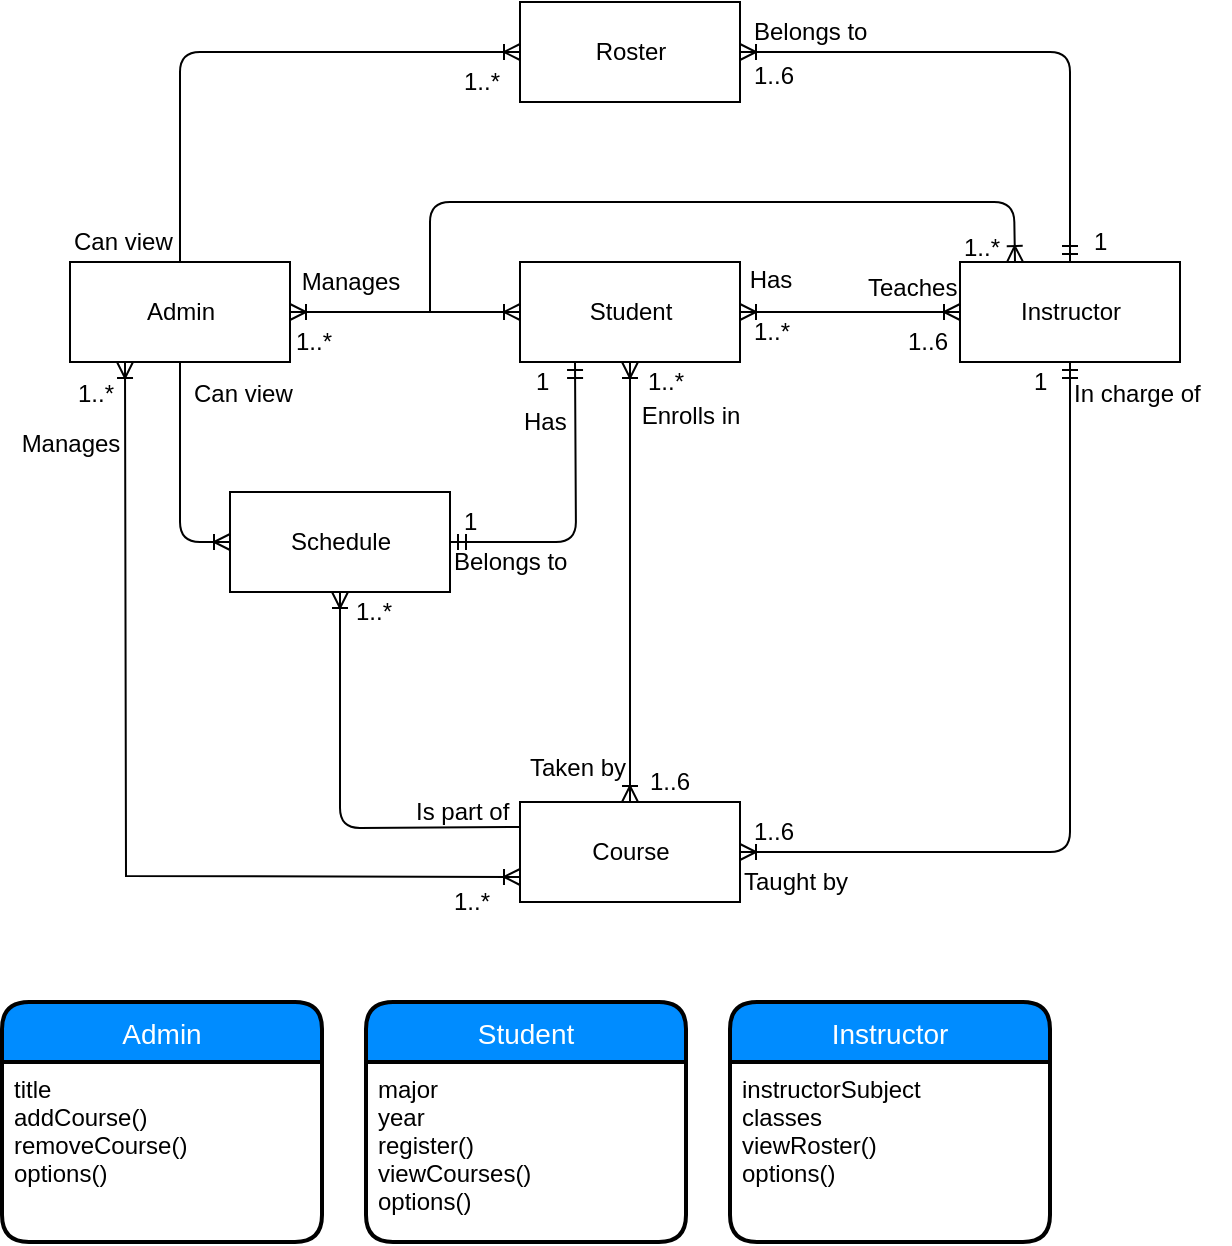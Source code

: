 <mxfile version="10.8.7" type="device"><diagram id="CoY9qExb8w0Gd879pqAM" name="Page-1"><mxGraphModel dx="731" dy="608" grid="1" gridSize="10" guides="1" tooltips="1" connect="1" arrows="1" fold="1" page="1" pageScale="1" pageWidth="850" pageHeight="1100" math="0" shadow="0"><root><mxCell id="0"/><mxCell id="1" parent="0"/><mxCell id="TXNh7j6LiWCFXK88GXu2-2" value="Student" style="html=1;" parent="1" vertex="1"><mxGeometry x="285" y="190" width="110" height="50" as="geometry"/></mxCell><mxCell id="TXNh7j6LiWCFXK88GXu2-3" value="Course&lt;br&gt;" style="html=1;" parent="1" vertex="1"><mxGeometry x="285" y="460" width="110" height="50" as="geometry"/></mxCell><mxCell id="TXNh7j6LiWCFXK88GXu2-4" value="" style="fontSize=12;html=1;endArrow=ERoneToMany;startArrow=ERoneToMany;rounded=0;entryX=0.5;entryY=1;entryDx=0;entryDy=0;exitX=0.5;exitY=0;exitDx=0;exitDy=0;" parent="1" source="TXNh7j6LiWCFXK88GXu2-3" target="TXNh7j6LiWCFXK88GXu2-2" edge="1"><mxGeometry width="100" height="100" relative="1" as="geometry"><mxPoint x="155" y="375" as="sourcePoint"/><mxPoint x="255" y="275" as="targetPoint"/></mxGeometry></mxCell><mxCell id="TXNh7j6LiWCFXK88GXu2-9" value="Enrolls in" style="text;html=1;resizable=0;points=[];align=center;verticalAlign=middle;labelBackgroundColor=#ffffff;" parent="TXNh7j6LiWCFXK88GXu2-4" vertex="1" connectable="0"><mxGeometry x="0.597" y="-3" relative="1" as="geometry"><mxPoint x="27" y="-18" as="offset"/></mxGeometry></mxCell><mxCell id="TXNh7j6LiWCFXK88GXu2-5" value="Instructor&lt;br&gt;" style="html=1;" parent="1" vertex="1"><mxGeometry x="505" y="190" width="110" height="50" as="geometry"/></mxCell><mxCell id="TXNh7j6LiWCFXK88GXu2-6" value="" style="fontSize=12;html=1;endArrow=ERoneToMany;startArrow=ERoneToMany;rounded=0;entryX=1;entryY=0.5;entryDx=0;entryDy=0;exitX=0;exitY=0.5;exitDx=0;exitDy=0;" parent="1" source="TXNh7j6LiWCFXK88GXu2-5" target="TXNh7j6LiWCFXK88GXu2-2" edge="1"><mxGeometry width="100" height="100" relative="1" as="geometry"><mxPoint x="460" y="310" as="sourcePoint"/><mxPoint x="460" y="215" as="targetPoint"/></mxGeometry></mxCell><mxCell id="TXNh7j6LiWCFXK88GXu2-15" value="Has" style="text;html=1;resizable=0;points=[];align=center;verticalAlign=middle;labelBackgroundColor=#ffffff;" parent="TXNh7j6LiWCFXK88GXu2-6" vertex="1" connectable="0"><mxGeometry x="0.743" y="4" relative="1" as="geometry"><mxPoint x="1" y="-20" as="offset"/></mxGeometry></mxCell><mxCell id="TXNh7j6LiWCFXK88GXu2-7" value="" style="fontSize=12;html=1;endArrow=ERoneToMany;startArrow=ERmandOne;exitX=0.5;exitY=1;exitDx=0;exitDy=0;entryX=1;entryY=0.5;entryDx=0;entryDy=0;" parent="1" source="TXNh7j6LiWCFXK88GXu2-5" target="TXNh7j6LiWCFXK88GXu2-3" edge="1"><mxGeometry width="100" height="100" relative="1" as="geometry"><mxPoint x="490" y="390" as="sourcePoint"/><mxPoint x="560" y="360" as="targetPoint"/><Array as="points"><mxPoint x="560" y="485"/></Array></mxGeometry></mxCell><mxCell id="TXNh7j6LiWCFXK88GXu2-8" value="Admin&lt;br&gt;" style="html=1;" parent="1" vertex="1"><mxGeometry x="60" y="190" width="110" height="50" as="geometry"/></mxCell><mxCell id="TXNh7j6LiWCFXK88GXu2-10" value="Taken by" style="text;html=1;resizable=0;points=[];autosize=1;align=left;verticalAlign=top;spacingTop=-4;" parent="1" vertex="1"><mxGeometry x="288" y="433" width="60" height="20" as="geometry"/></mxCell><mxCell id="TXNh7j6LiWCFXK88GXu2-11" value="Taught by" style="text;html=1;resizable=0;points=[];autosize=1;align=left;verticalAlign=top;spacingTop=-4;" parent="1" vertex="1"><mxGeometry x="395" y="490" width="70" height="20" as="geometry"/></mxCell><mxCell id="TXNh7j6LiWCFXK88GXu2-13" value="In charge of" style="text;html=1;resizable=0;points=[];autosize=1;align=left;verticalAlign=top;spacingTop=-4;" parent="1" vertex="1"><mxGeometry x="560" y="246" width="80" height="20" as="geometry"/></mxCell><mxCell id="TXNh7j6LiWCFXK88GXu2-14" value="Teaches" style="text;html=1;resizable=0;points=[];autosize=1;align=left;verticalAlign=top;spacingTop=-4;" parent="1" vertex="1"><mxGeometry x="457" y="193" width="60" height="20" as="geometry"/></mxCell><mxCell id="TXNh7j6LiWCFXK88GXu2-16" value="" style="fontSize=12;html=1;endArrow=ERoneToMany;startArrow=ERoneToMany;rounded=0;entryX=1;entryY=0.5;entryDx=0;entryDy=0;exitX=0;exitY=0.5;exitDx=0;exitDy=0;" parent="1" source="TXNh7j6LiWCFXK88GXu2-2" target="TXNh7j6LiWCFXK88GXu2-8" edge="1"><mxGeometry width="100" height="100" relative="1" as="geometry"><mxPoint x="220" y="325" as="sourcePoint"/><mxPoint x="220" y="230" as="targetPoint"/></mxGeometry></mxCell><mxCell id="TXNh7j6LiWCFXK88GXu2-17" value="Manages" style="text;html=1;resizable=0;points=[];align=center;verticalAlign=middle;labelBackgroundColor=#ffffff;" parent="TXNh7j6LiWCFXK88GXu2-16" vertex="1" connectable="0"><mxGeometry x="0.597" y="-3" relative="1" as="geometry"><mxPoint x="7" y="-12" as="offset"/></mxGeometry></mxCell><mxCell id="TXNh7j6LiWCFXK88GXu2-18" value="" style="fontSize=12;html=1;endArrow=ERoneToMany;startArrow=ERoneToMany;rounded=0;exitX=0;exitY=0.75;exitDx=0;exitDy=0;entryX=0.25;entryY=1;entryDx=0;entryDy=0;" parent="1" source="TXNh7j6LiWCFXK88GXu2-3" target="TXNh7j6LiWCFXK88GXu2-8" edge="1"><mxGeometry width="100" height="100" relative="1" as="geometry"><mxPoint x="130" y="385" as="sourcePoint"/><mxPoint x="50" y="270" as="targetPoint"/><Array as="points"><mxPoint x="88" y="497"/></Array></mxGeometry></mxCell><mxCell id="TXNh7j6LiWCFXK88GXu2-19" value="Manages&lt;br&gt;" style="text;html=1;resizable=0;points=[];align=center;verticalAlign=middle;labelBackgroundColor=#ffffff;" parent="TXNh7j6LiWCFXK88GXu2-18" vertex="1" connectable="0"><mxGeometry x="0.597" y="-3" relative="1" as="geometry"><mxPoint x="-31" y="-51" as="offset"/></mxGeometry></mxCell><mxCell id="TXNh7j6LiWCFXK88GXu2-21" value="Roster&lt;br&gt;" style="html=1;" parent="1" vertex="1"><mxGeometry x="285" y="60" width="110" height="50" as="geometry"/></mxCell><mxCell id="TXNh7j6LiWCFXK88GXu2-23" value="Has" style="text;html=1;resizable=0;points=[];autosize=1;align=left;verticalAlign=top;spacingTop=-4;" parent="1" vertex="1"><mxGeometry x="285" y="260" width="40" height="20" as="geometry"/></mxCell><mxCell id="TXNh7j6LiWCFXK88GXu2-24" value="Belongs to" style="text;html=1;resizable=0;points=[];autosize=1;align=left;verticalAlign=top;spacingTop=-4;" parent="1" vertex="1"><mxGeometry x="250" y="330" width="70" height="20" as="geometry"/></mxCell><mxCell id="TXNh7j6LiWCFXK88GXu2-25" value="" style="fontSize=12;html=1;endArrow=ERoneToMany;entryX=0;entryY=0.5;entryDx=0;entryDy=0;exitX=0.5;exitY=0;exitDx=0;exitDy=0;" parent="1" source="TXNh7j6LiWCFXK88GXu2-8" target="TXNh7j6LiWCFXK88GXu2-21" edge="1"><mxGeometry width="100" height="100" relative="1" as="geometry"><mxPoint x="80" y="135" as="sourcePoint"/><mxPoint x="180" y="35" as="targetPoint"/><Array as="points"><mxPoint x="115" y="85"/></Array></mxGeometry></mxCell><mxCell id="TXNh7j6LiWCFXK88GXu2-26" value="Can view" style="text;html=1;resizable=0;points=[];autosize=1;align=left;verticalAlign=top;spacingTop=-4;" parent="1" vertex="1"><mxGeometry x="60" y="170" width="60" height="20" as="geometry"/></mxCell><mxCell id="TXNh7j6LiWCFXK88GXu2-28" value="" style="fontSize=12;html=1;endArrow=ERmandOne;startArrow=ERoneToMany;exitX=1;exitY=0.5;exitDx=0;exitDy=0;entryX=0.5;entryY=0;entryDx=0;entryDy=0;startFill=0;" parent="1" source="TXNh7j6LiWCFXK88GXu2-21" target="TXNh7j6LiWCFXK88GXu2-5" edge="1"><mxGeometry width="100" height="100" relative="1" as="geometry"><mxPoint x="560" y="90" as="sourcePoint"/><mxPoint x="560" y="170" as="targetPoint"/><Array as="points"><mxPoint x="560" y="85"/></Array></mxGeometry></mxCell><mxCell id="TXNh7j6LiWCFXK88GXu2-29" value="Belongs to" style="text;html=1;resizable=0;points=[];autosize=1;align=left;verticalAlign=top;spacingTop=-4;" parent="1" vertex="1"><mxGeometry x="400" y="65" width="70" height="20" as="geometry"/></mxCell><mxCell id="TXNh7j6LiWCFXK88GXu2-30" value="1" style="text;html=1;resizable=0;points=[];autosize=1;align=left;verticalAlign=top;spacingTop=-4;" parent="1" vertex="1"><mxGeometry x="570" y="170" width="20" height="20" as="geometry"/></mxCell><mxCell id="TXNh7j6LiWCFXK88GXu2-32" value="Schedule" style="html=1;" parent="1" vertex="1"><mxGeometry x="140" y="305" width="110" height="50" as="geometry"/></mxCell><mxCell id="TXNh7j6LiWCFXK88GXu2-34" value="" style="fontSize=12;html=1;endArrow=ERmandOne;startArrow=ERmandOne;entryX=0.25;entryY=1;entryDx=0;entryDy=0;exitX=1;exitY=0.5;exitDx=0;exitDy=0;" parent="1" source="TXNh7j6LiWCFXK88GXu2-32" target="TXNh7j6LiWCFXK88GXu2-2" edge="1"><mxGeometry width="100" height="100" relative="1" as="geometry"><mxPoint x="60" y="630" as="sourcePoint"/><mxPoint x="160" y="530" as="targetPoint"/><Array as="points"><mxPoint x="313" y="330"/></Array></mxGeometry></mxCell><mxCell id="TXNh7j6LiWCFXK88GXu2-35" value="" style="fontSize=12;html=1;endArrow=ERoneToMany;entryX=0;entryY=0.5;entryDx=0;entryDy=0;exitX=0.5;exitY=1;exitDx=0;exitDy=0;" parent="1" source="TXNh7j6LiWCFXK88GXu2-8" target="TXNh7j6LiWCFXK88GXu2-32" edge="1"><mxGeometry width="100" height="100" relative="1" as="geometry"><mxPoint x="110" y="392.5" as="sourcePoint"/><mxPoint x="280" y="287.5" as="targetPoint"/><Array as="points"><mxPoint x="115" y="330"/></Array></mxGeometry></mxCell><mxCell id="TXNh7j6LiWCFXK88GXu2-36" value="Can view" style="text;html=1;resizable=0;points=[];autosize=1;align=left;verticalAlign=top;spacingTop=-4;" parent="1" vertex="1"><mxGeometry x="120" y="246" width="60" height="20" as="geometry"/></mxCell><mxCell id="TXNh7j6LiWCFXK88GXu2-37" value="" style="fontSize=12;html=1;endArrow=ERoneToMany;entryX=0.5;entryY=1;entryDx=0;entryDy=0;exitX=0;exitY=0.25;exitDx=0;exitDy=0;" parent="1" source="TXNh7j6LiWCFXK88GXu2-3" target="TXNh7j6LiWCFXK88GXu2-32" edge="1"><mxGeometry width="100" height="100" relative="1" as="geometry"><mxPoint x="250" y="460" as="sourcePoint"/><mxPoint x="200" y="510" as="targetPoint"/><Array as="points"><mxPoint x="195" y="473"/></Array></mxGeometry></mxCell><mxCell id="TXNh7j6LiWCFXK88GXu2-38" value="Is part of" style="text;html=1;resizable=0;points=[];autosize=1;align=left;verticalAlign=top;spacingTop=-4;" parent="1" vertex="1"><mxGeometry x="231" y="455" width="60" height="20" as="geometry"/></mxCell><mxCell id="7U2QdNXICtQ2ENMN-H41-1" value="1..6" style="text;html=1;resizable=0;points=[];autosize=1;align=left;verticalAlign=top;spacingTop=-4;" vertex="1" parent="1"><mxGeometry x="400" y="87" width="40" height="20" as="geometry"/></mxCell><mxCell id="7U2QdNXICtQ2ENMN-H41-3" value="1..*" style="text;html=1;resizable=0;points=[];autosize=1;align=left;verticalAlign=top;spacingTop=-4;" vertex="1" parent="1"><mxGeometry x="255" y="90" width="30" height="20" as="geometry"/></mxCell><mxCell id="7U2QdNXICtQ2ENMN-H41-4" value="1..6" style="text;html=1;resizable=0;points=[];autosize=1;align=left;verticalAlign=top;spacingTop=-4;" vertex="1" parent="1"><mxGeometry x="348" y="440" width="40" height="20" as="geometry"/></mxCell><mxCell id="7U2QdNXICtQ2ENMN-H41-5" value="1..*" style="text;html=1;resizable=0;points=[];autosize=1;align=left;verticalAlign=top;spacingTop=-4;" vertex="1" parent="1"><mxGeometry x="347" y="240" width="30" height="20" as="geometry"/></mxCell><mxCell id="7U2QdNXICtQ2ENMN-H41-6" value="1" style="text;html=1;resizable=0;points=[];autosize=1;align=left;verticalAlign=top;spacingTop=-4;" vertex="1" parent="1"><mxGeometry x="291" y="240" width="20" height="20" as="geometry"/></mxCell><mxCell id="7U2QdNXICtQ2ENMN-H41-7" value="1" style="text;html=1;resizable=0;points=[];autosize=1;align=left;verticalAlign=top;spacingTop=-4;" vertex="1" parent="1"><mxGeometry x="255" y="310" width="20" height="20" as="geometry"/></mxCell><mxCell id="7U2QdNXICtQ2ENMN-H41-8" value="1..*" style="text;html=1;resizable=0;points=[];autosize=1;align=left;verticalAlign=top;spacingTop=-4;" vertex="1" parent="1"><mxGeometry x="201" y="355" width="30" height="20" as="geometry"/></mxCell><mxCell id="7U2QdNXICtQ2ENMN-H41-9" value="1..*" style="text;html=1;resizable=0;points=[];autosize=1;align=left;verticalAlign=top;spacingTop=-4;" vertex="1" parent="1"><mxGeometry x="62" y="246" width="30" height="20" as="geometry"/></mxCell><mxCell id="7U2QdNXICtQ2ENMN-H41-10" value="1..*" style="text;html=1;resizable=0;points=[];autosize=1;align=left;verticalAlign=top;spacingTop=-4;" vertex="1" parent="1"><mxGeometry x="250" y="500" width="30" height="20" as="geometry"/></mxCell><mxCell id="7U2QdNXICtQ2ENMN-H41-11" value="1..*" style="text;html=1;resizable=0;points=[];autosize=1;align=left;verticalAlign=top;spacingTop=-4;" vertex="1" parent="1"><mxGeometry x="400" y="215" width="30" height="20" as="geometry"/></mxCell><mxCell id="7U2QdNXICtQ2ENMN-H41-12" value="1..6" style="text;html=1;resizable=0;points=[];autosize=1;align=left;verticalAlign=top;spacingTop=-4;" vertex="1" parent="1"><mxGeometry x="477" y="220" width="40" height="20" as="geometry"/></mxCell><mxCell id="7U2QdNXICtQ2ENMN-H41-13" value="1" style="text;html=1;resizable=0;points=[];autosize=1;align=left;verticalAlign=top;spacingTop=-4;" vertex="1" parent="1"><mxGeometry x="540" y="240" width="20" height="20" as="geometry"/></mxCell><mxCell id="7U2QdNXICtQ2ENMN-H41-14" value="1..6" style="text;html=1;resizable=0;points=[];autosize=1;align=left;verticalAlign=top;spacingTop=-4;" vertex="1" parent="1"><mxGeometry x="400" y="465" width="40" height="20" as="geometry"/></mxCell><mxCell id="7U2QdNXICtQ2ENMN-H41-15" value="" style="fontSize=12;html=1;endArrow=ERoneToMany;entryX=0.25;entryY=0;entryDx=0;entryDy=0;" edge="1" parent="1" target="TXNh7j6LiWCFXK88GXu2-5"><mxGeometry width="100" height="100" relative="1" as="geometry"><mxPoint x="240" y="215" as="sourcePoint"/><mxPoint x="291" y="135" as="targetPoint"/><Array as="points"><mxPoint x="240" y="160"/><mxPoint x="390" y="160"/><mxPoint x="532" y="160"/></Array></mxGeometry></mxCell><mxCell id="7U2QdNXICtQ2ENMN-H41-16" value="1..*" style="text;html=1;resizable=0;points=[];autosize=1;align=left;verticalAlign=top;spacingTop=-4;" vertex="1" parent="1"><mxGeometry x="505" y="173" width="30" height="20" as="geometry"/></mxCell><mxCell id="7U2QdNXICtQ2ENMN-H41-17" value="1..*" style="text;html=1;resizable=0;points=[];autosize=1;align=left;verticalAlign=top;spacingTop=-4;" vertex="1" parent="1"><mxGeometry x="171" y="220" width="30" height="20" as="geometry"/></mxCell><mxCell id="7U2QdNXICtQ2ENMN-H41-25" value="Admin" style="swimlane;childLayout=stackLayout;horizontal=1;startSize=30;horizontalStack=0;fillColor=#008cff;fontColor=#FFFFFF;rounded=1;fontSize=14;fontStyle=0;strokeWidth=2;resizeParent=0;resizeLast=1;shadow=0;dashed=0;align=center;" vertex="1" parent="1"><mxGeometry x="26" y="560" width="160" height="120" as="geometry"/></mxCell><mxCell id="7U2QdNXICtQ2ENMN-H41-26" value="title&#10;addCourse()&#10;removeCourse()&#10;options()&#10;&#10;" style="align=left;strokeColor=none;fillColor=none;spacingLeft=4;fontSize=12;verticalAlign=top;resizable=0;rotatable=0;part=1;" vertex="1" parent="7U2QdNXICtQ2ENMN-H41-25"><mxGeometry y="30" width="160" height="90" as="geometry"/></mxCell><mxCell id="7U2QdNXICtQ2ENMN-H41-29" value="Student" style="swimlane;childLayout=stackLayout;horizontal=1;startSize=30;horizontalStack=0;fillColor=#008cff;fontColor=#FFFFFF;rounded=1;fontSize=14;fontStyle=0;strokeWidth=2;resizeParent=0;resizeLast=1;shadow=0;dashed=0;align=center;" vertex="1" parent="1"><mxGeometry x="208" y="560" width="160" height="120" as="geometry"><mxRectangle x="208" y="560" width="80" height="30" as="alternateBounds"/></mxGeometry></mxCell><mxCell id="7U2QdNXICtQ2ENMN-H41-30" value="major&#10;year&#10;register()&#10;viewCourses()&#10;options()" style="align=left;strokeColor=none;fillColor=none;spacingLeft=4;fontSize=12;verticalAlign=top;resizable=0;rotatable=0;part=1;" vertex="1" parent="7U2QdNXICtQ2ENMN-H41-29"><mxGeometry y="30" width="160" height="90" as="geometry"/></mxCell><mxCell id="7U2QdNXICtQ2ENMN-H41-31" value="Instructor" style="swimlane;childLayout=stackLayout;horizontal=1;startSize=30;horizontalStack=0;fillColor=#008cff;fontColor=#FFFFFF;rounded=1;fontSize=14;fontStyle=0;strokeWidth=2;resizeParent=0;resizeLast=1;shadow=0;dashed=0;align=center;" vertex="1" parent="1"><mxGeometry x="390" y="560" width="160" height="120" as="geometry"/></mxCell><mxCell id="7U2QdNXICtQ2ENMN-H41-32" value="instructorSubject&#10;classes&#10;viewRoster()&#10;options()&#10;" style="align=left;strokeColor=none;fillColor=none;spacingLeft=4;fontSize=12;verticalAlign=top;resizable=0;rotatable=0;part=1;" vertex="1" parent="7U2QdNXICtQ2ENMN-H41-31"><mxGeometry y="30" width="160" height="90" as="geometry"/></mxCell></root></mxGraphModel></diagram></mxfile>